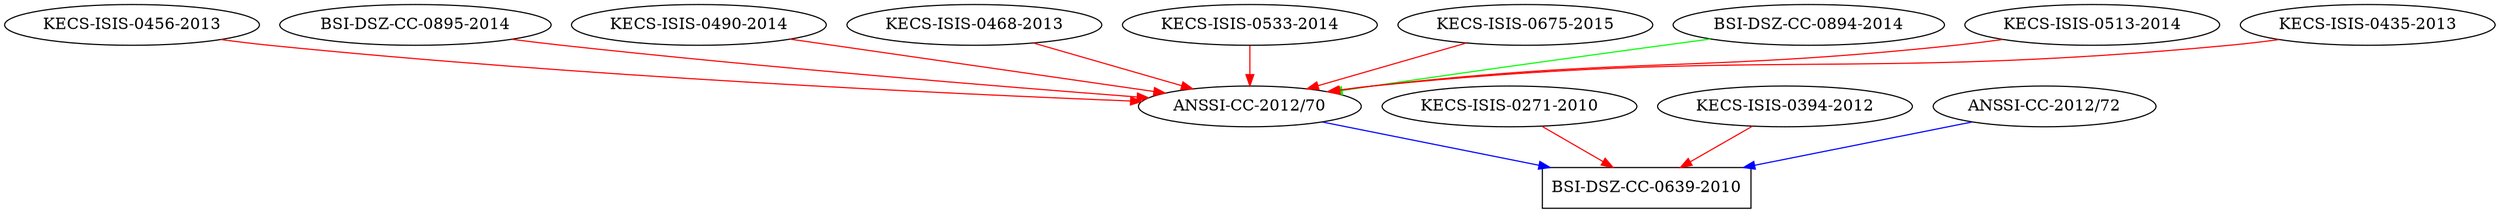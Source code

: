 digraph {
	# nodes
	06392010 [label="BSI-DSZ-CC-0639-2010"] [shape=box]
	201270 [label="ANSSI-CC-2012/70"]
	02712010 [label="KECS-ISIS-0271-2010"]
	03942012 [label="KECS-ISIS-0394-2012"]
	201272 [label="ANSSI-CC-2012/72"]
	04562013 [label="KECS-ISIS-0456-2013"]
	08952014 [label="BSI-DSZ-CC-0895-2014"]
	04902014 [label="KECS-ISIS-0490-2014"]
	04682013 [label="KECS-ISIS-0468-2013"]
	05332014 [label="KECS-ISIS-0533-2014"]
	06752015 [label="KECS-ISIS-0675-2015"]
	08942014 [label="BSI-DSZ-CC-0894-2014"]
	05132014 [label="KECS-ISIS-0513-2014"]
	04352013 [label="KECS-ISIS-0435-2013"]
	201270 [label="ANSSI-CC-2012/70"]

	# edges
	#maybe the following should be green but I guess it does not matter much
	201270 -> 06392010 [color=blue]
	02712010 -> 06392010 [color=red]
	03942012 -> 06392010 [color=red]
	#maybe the following should be green but I guess it does not matter much
	201272 -> 06392010 [color=blue]

	04352013 -> 201270 [color=red]
	05132014 -> 201270 [color=red]
	04902014 -> 201270 [color=red]
	08952014 -> 201270 [color=red]
	06752015 -> 201270 [color=red]
	04682013 -> 201270 [color=red]
	05332014 -> 201270 [color=red]
	04562013 -> 201270 [color=red]
	08942014 -> 201270 [color=green]
}
